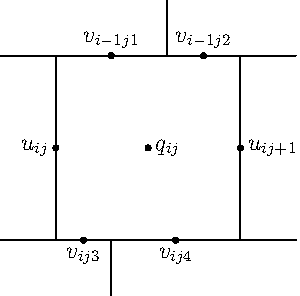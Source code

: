 pair a, b, c, d;
pair a1, c1;
real off = 0.3;

size(150);
a = (0,0);
b = (1,0);
c = (1,1);
d = (0,1);

draw(a--b--c--d--cycle);

c1 = d+0.6*(c-d);
a1 = a+0.3*(b-a);

// Draw other cells
draw(a--a-(off,0));
draw(a1--a1-(0,off));
draw(b--b+(off,0));

draw(d--d-(off,0));
draw(c1--c1+(0,off));
draw(c--c+(off,0));

// Draw position of quantities
dot(Label("$q_{ij}$"), 0.5*(a+c));
dot(Label("$v_{i-1j1}$", align=N), 0.5*(d+c1));
dot(Label("$v_{i-1j2}$", align=N), 0.5*(c+c1));
dot(Label("$v_{ij3}$", align=S), 0.5*(a+a1));
dot(Label("$v_{ij4}$",align=S) ,0.5*(a1+b));
dot(Label("$u_{ij}$",align=W),0.5*(a+d));
dot(Label("$u_{ij+1}$",align=E),0.5*(b+c));

